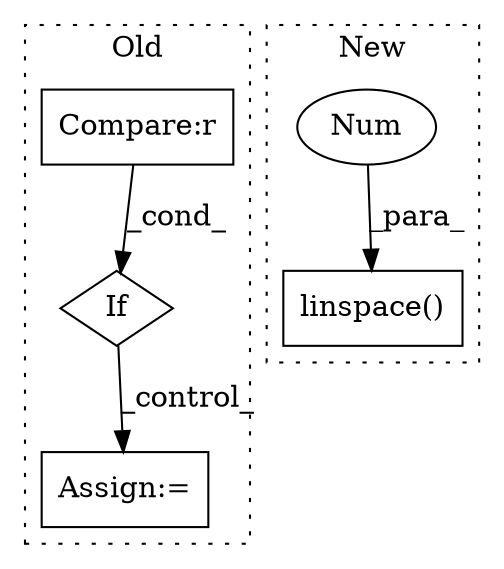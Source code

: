 digraph G {
subgraph cluster0 {
1 [label="If" a="96" s="1220" l="3" shape="diamond"];
3 [label="Compare:r" a="40" s="1223" l="37" shape="box"];
4 [label="Assign:=" a="68" s="1290" l="3" shape="box"];
label = "Old";
style="dotted";
}
subgraph cluster1 {
2 [label="linspace()" a="75" s="3022,3081" l="15,1" shape="box"];
5 [label="Num" a="76" s="3037" l="1" shape="ellipse"];
label = "New";
style="dotted";
}
1 -> 4 [label="_control_"];
3 -> 1 [label="_cond_"];
5 -> 2 [label="_para_"];
}